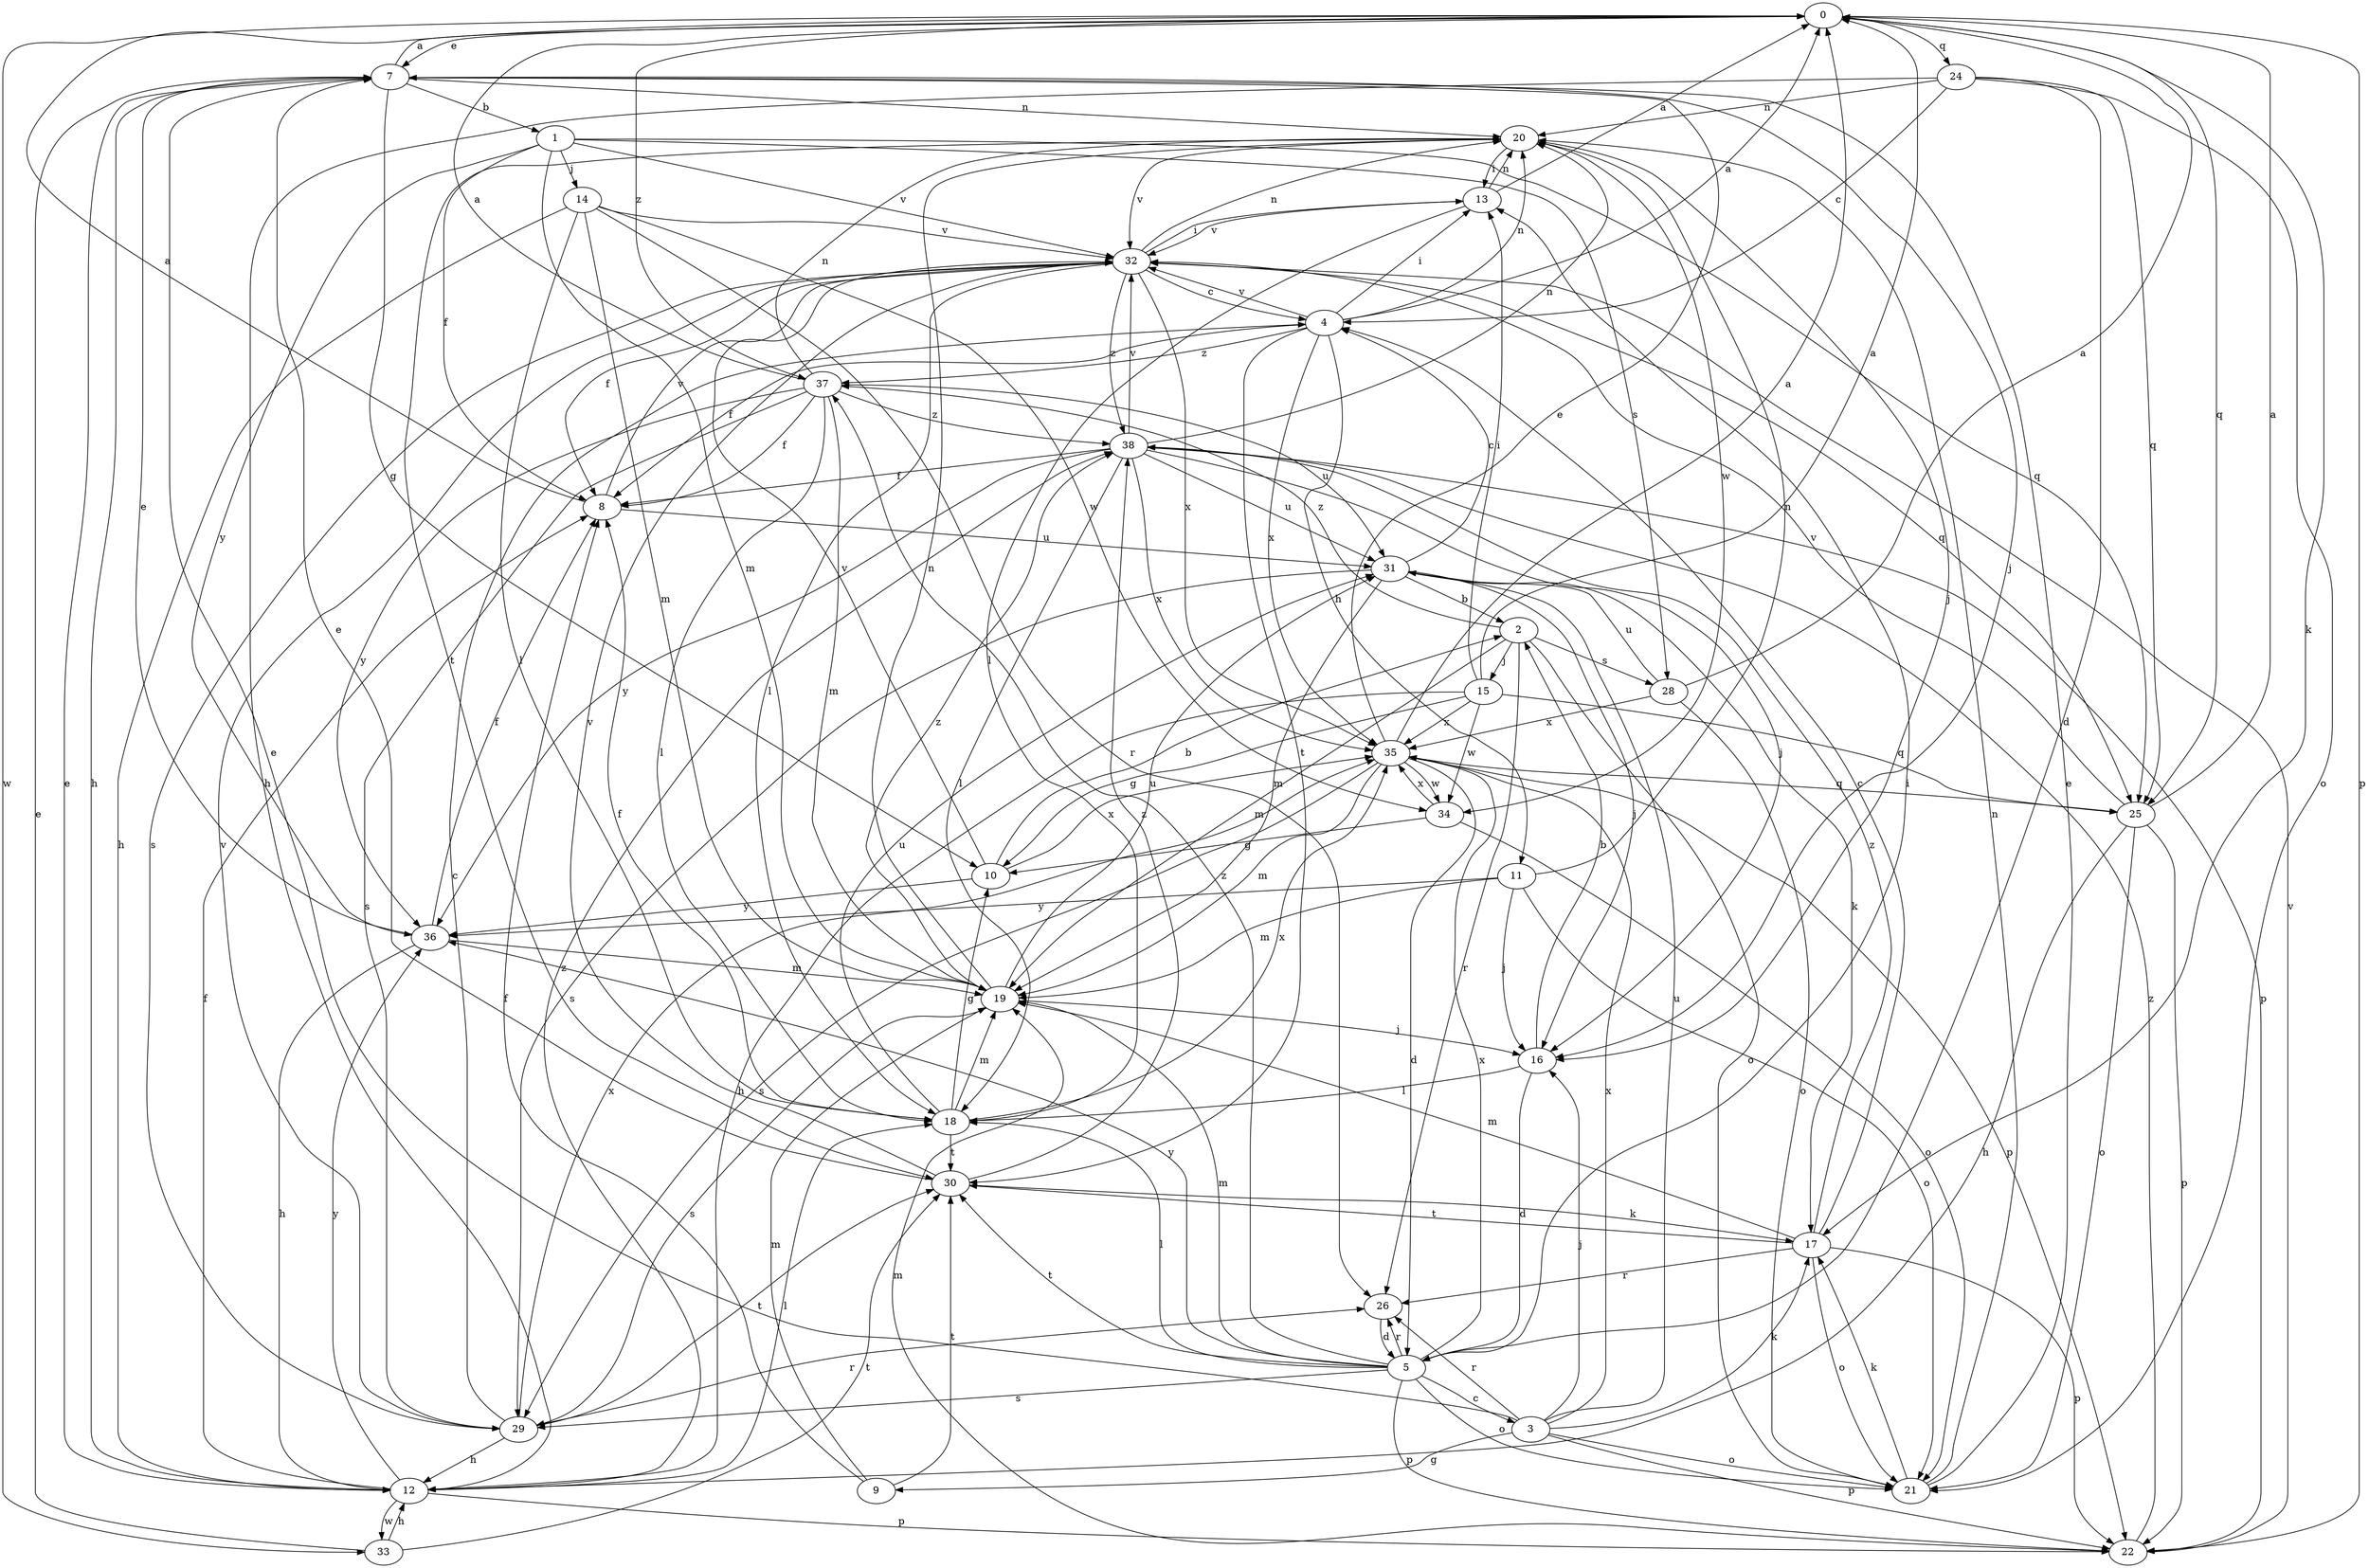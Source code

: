 strict digraph  {
0;
1;
2;
3;
4;
5;
7;
8;
9;
10;
11;
12;
13;
14;
15;
16;
17;
18;
19;
20;
21;
22;
24;
25;
26;
28;
29;
30;
31;
32;
33;
34;
35;
36;
37;
38;
0 -> 7  [label=e];
0 -> 17  [label=k];
0 -> 22  [label=p];
0 -> 24  [label=q];
0 -> 25  [label=q];
0 -> 33  [label=w];
0 -> 37  [label=z];
1 -> 8  [label=f];
1 -> 14  [label=j];
1 -> 19  [label=m];
1 -> 25  [label=q];
1 -> 28  [label=s];
1 -> 32  [label=v];
1 -> 36  [label=y];
2 -> 15  [label=j];
2 -> 19  [label=m];
2 -> 21  [label=o];
2 -> 26  [label=r];
2 -> 28  [label=s];
2 -> 37  [label=z];
3 -> 7  [label=e];
3 -> 9  [label=g];
3 -> 16  [label=j];
3 -> 17  [label=k];
3 -> 21  [label=o];
3 -> 22  [label=p];
3 -> 26  [label=r];
3 -> 31  [label=u];
3 -> 35  [label=x];
4 -> 0  [label=a];
4 -> 8  [label=f];
4 -> 11  [label=h];
4 -> 13  [label=i];
4 -> 20  [label=n];
4 -> 30  [label=t];
4 -> 32  [label=v];
4 -> 35  [label=x];
4 -> 37  [label=z];
5 -> 3  [label=c];
5 -> 13  [label=i];
5 -> 18  [label=l];
5 -> 19  [label=m];
5 -> 21  [label=o];
5 -> 22  [label=p];
5 -> 26  [label=r];
5 -> 29  [label=s];
5 -> 30  [label=t];
5 -> 35  [label=x];
5 -> 36  [label=y];
5 -> 37  [label=z];
7 -> 0  [label=a];
7 -> 1  [label=b];
7 -> 10  [label=g];
7 -> 12  [label=h];
7 -> 16  [label=j];
7 -> 20  [label=n];
8 -> 0  [label=a];
8 -> 31  [label=u];
8 -> 32  [label=v];
9 -> 8  [label=f];
9 -> 19  [label=m];
9 -> 30  [label=t];
10 -> 2  [label=b];
10 -> 32  [label=v];
10 -> 35  [label=x];
10 -> 36  [label=y];
11 -> 16  [label=j];
11 -> 19  [label=m];
11 -> 20  [label=n];
11 -> 21  [label=o];
11 -> 36  [label=y];
12 -> 7  [label=e];
12 -> 8  [label=f];
12 -> 18  [label=l];
12 -> 22  [label=p];
12 -> 33  [label=w];
12 -> 36  [label=y];
12 -> 38  [label=z];
13 -> 0  [label=a];
13 -> 18  [label=l];
13 -> 20  [label=n];
13 -> 32  [label=v];
14 -> 12  [label=h];
14 -> 18  [label=l];
14 -> 19  [label=m];
14 -> 26  [label=r];
14 -> 32  [label=v];
14 -> 34  [label=w];
15 -> 0  [label=a];
15 -> 10  [label=g];
15 -> 12  [label=h];
15 -> 13  [label=i];
15 -> 25  [label=q];
15 -> 34  [label=w];
15 -> 35  [label=x];
16 -> 2  [label=b];
16 -> 5  [label=d];
16 -> 18  [label=l];
17 -> 4  [label=c];
17 -> 19  [label=m];
17 -> 21  [label=o];
17 -> 22  [label=p];
17 -> 26  [label=r];
17 -> 30  [label=t];
17 -> 38  [label=z];
18 -> 8  [label=f];
18 -> 10  [label=g];
18 -> 19  [label=m];
18 -> 30  [label=t];
18 -> 31  [label=u];
18 -> 35  [label=x];
19 -> 16  [label=j];
19 -> 20  [label=n];
19 -> 29  [label=s];
19 -> 31  [label=u];
19 -> 38  [label=z];
20 -> 13  [label=i];
20 -> 16  [label=j];
20 -> 30  [label=t];
20 -> 32  [label=v];
20 -> 34  [label=w];
21 -> 7  [label=e];
21 -> 17  [label=k];
21 -> 20  [label=n];
22 -> 19  [label=m];
22 -> 32  [label=v];
22 -> 38  [label=z];
24 -> 4  [label=c];
24 -> 5  [label=d];
24 -> 12  [label=h];
24 -> 20  [label=n];
24 -> 21  [label=o];
24 -> 25  [label=q];
25 -> 0  [label=a];
25 -> 12  [label=h];
25 -> 21  [label=o];
25 -> 22  [label=p];
25 -> 32  [label=v];
26 -> 5  [label=d];
28 -> 0  [label=a];
28 -> 21  [label=o];
28 -> 31  [label=u];
28 -> 35  [label=x];
29 -> 4  [label=c];
29 -> 12  [label=h];
29 -> 26  [label=r];
29 -> 30  [label=t];
29 -> 32  [label=v];
29 -> 35  [label=x];
30 -> 7  [label=e];
30 -> 17  [label=k];
30 -> 32  [label=v];
30 -> 38  [label=z];
31 -> 2  [label=b];
31 -> 4  [label=c];
31 -> 16  [label=j];
31 -> 17  [label=k];
31 -> 19  [label=m];
31 -> 29  [label=s];
32 -> 4  [label=c];
32 -> 8  [label=f];
32 -> 13  [label=i];
32 -> 18  [label=l];
32 -> 20  [label=n];
32 -> 25  [label=q];
32 -> 29  [label=s];
32 -> 35  [label=x];
32 -> 38  [label=z];
33 -> 7  [label=e];
33 -> 12  [label=h];
33 -> 30  [label=t];
34 -> 10  [label=g];
34 -> 21  [label=o];
34 -> 35  [label=x];
35 -> 0  [label=a];
35 -> 5  [label=d];
35 -> 7  [label=e];
35 -> 19  [label=m];
35 -> 22  [label=p];
35 -> 25  [label=q];
35 -> 29  [label=s];
35 -> 34  [label=w];
36 -> 7  [label=e];
36 -> 8  [label=f];
36 -> 12  [label=h];
36 -> 19  [label=m];
37 -> 0  [label=a];
37 -> 8  [label=f];
37 -> 18  [label=l];
37 -> 19  [label=m];
37 -> 20  [label=n];
37 -> 29  [label=s];
37 -> 31  [label=u];
37 -> 36  [label=y];
37 -> 38  [label=z];
38 -> 8  [label=f];
38 -> 16  [label=j];
38 -> 18  [label=l];
38 -> 20  [label=n];
38 -> 22  [label=p];
38 -> 31  [label=u];
38 -> 32  [label=v];
38 -> 35  [label=x];
38 -> 36  [label=y];
}
